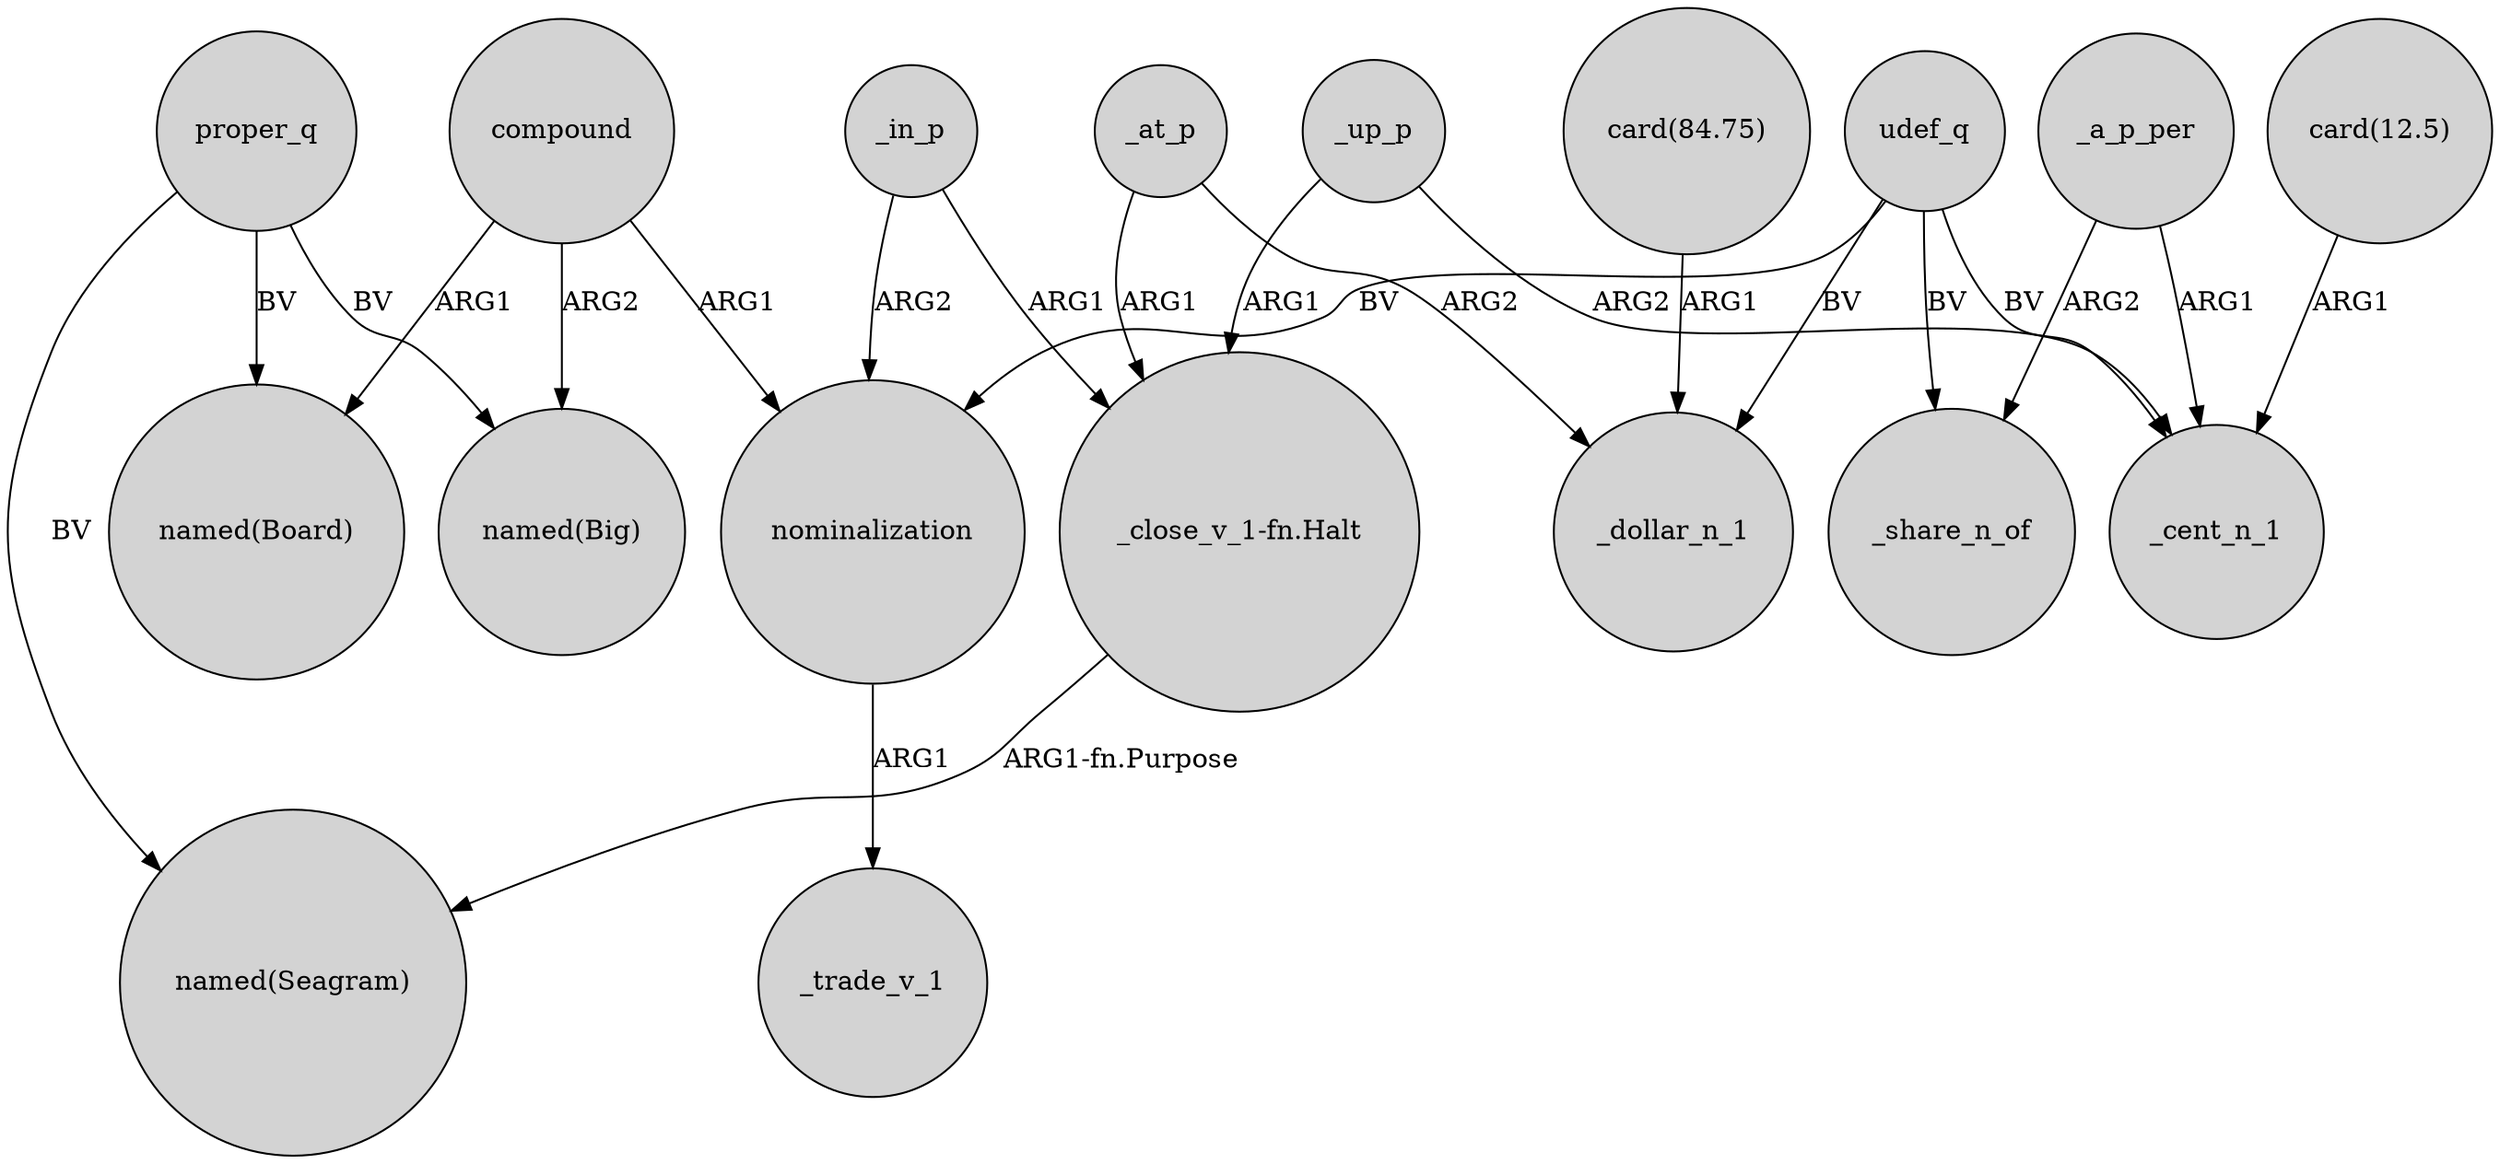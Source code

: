 digraph {
	node [shape=circle style=filled]
	_in_p -> "_close_v_1-fn.Halt" [label=ARG1]
	"_close_v_1-fn.Halt" -> "named(Seagram)" [label="ARG1-fn.Purpose"]
	_a_p_per -> _cent_n_1 [label=ARG1]
	compound -> "named(Big)" [label=ARG2]
	udef_q -> nominalization [label=BV]
	_up_p -> _cent_n_1 [label=ARG2]
	udef_q -> _cent_n_1 [label=BV]
	compound -> nominalization [label=ARG1]
	"card(12.5)" -> _cent_n_1 [label=ARG1]
	_up_p -> "_close_v_1-fn.Halt" [label=ARG1]
	_at_p -> _dollar_n_1 [label=ARG2]
	_a_p_per -> _share_n_of [label=ARG2]
	proper_q -> "named(Seagram)" [label=BV]
	udef_q -> _share_n_of [label=BV]
	_at_p -> "_close_v_1-fn.Halt" [label=ARG1]
	"card(84.75)" -> _dollar_n_1 [label=ARG1]
	udef_q -> _dollar_n_1 [label=BV]
	proper_q -> "named(Big)" [label=BV]
	proper_q -> "named(Board)" [label=BV]
	compound -> "named(Board)" [label=ARG1]
	_in_p -> nominalization [label=ARG2]
	nominalization -> _trade_v_1 [label=ARG1]
}
